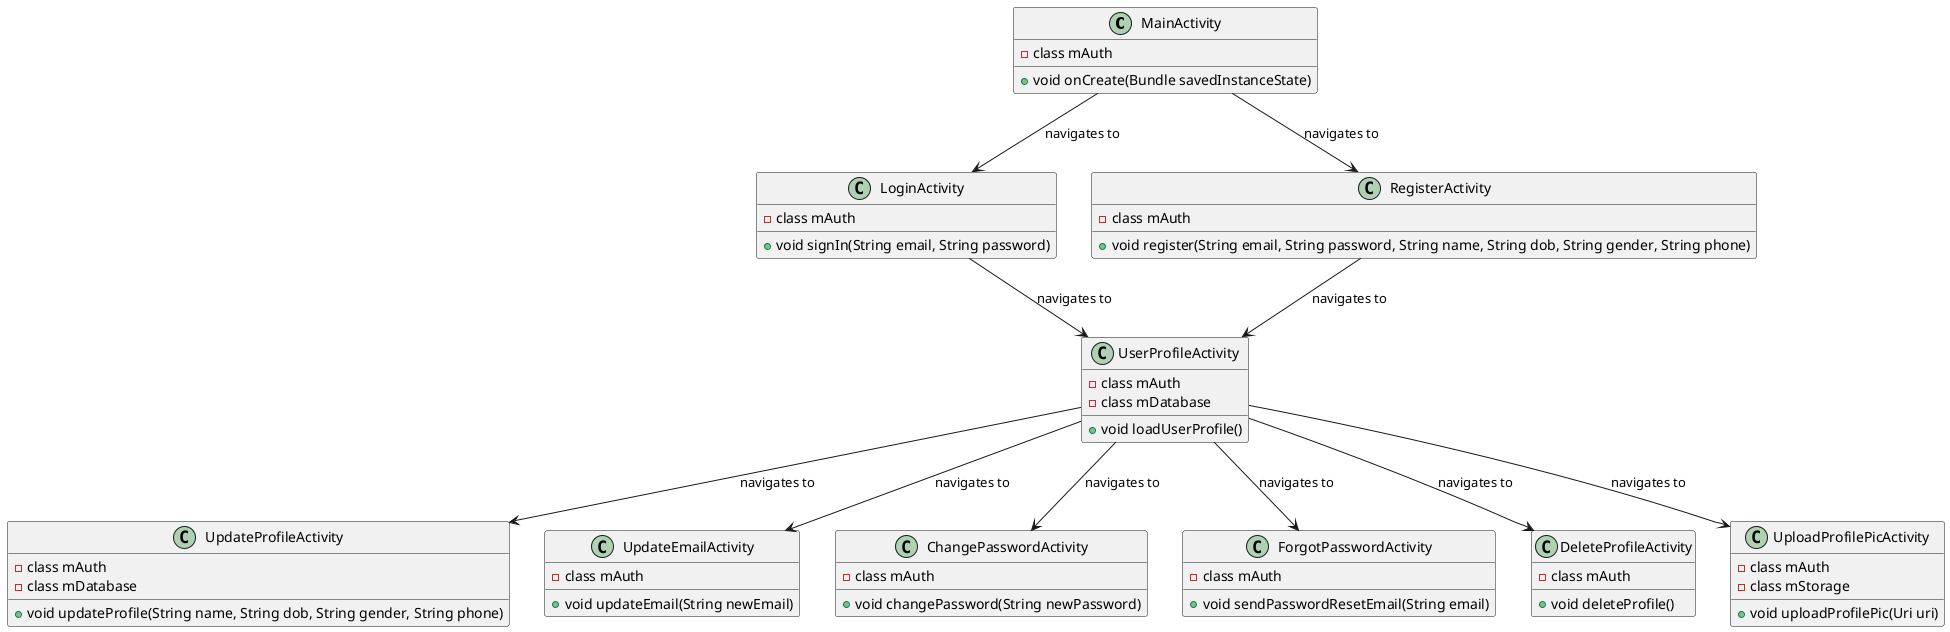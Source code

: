 @startuml

!define FirebaseAuth class
!define DatabaseReference class
!define StorageReference class

class MainActivity {
    - FirebaseAuth mAuth
    + void onCreate(Bundle savedInstanceState)
}

class LoginActivity {
    - FirebaseAuth mAuth
    + void signIn(String email, String password)
}

class RegisterActivity {
    - FirebaseAuth mAuth
    + void register(String email, String password, String name, String dob, String gender, String phone)
}

class UserProfileActivity {
    - FirebaseAuth mAuth
    - DatabaseReference mDatabase
    + void loadUserProfile()
}

class UpdateProfileActivity {
    - FirebaseAuth mAuth
    - DatabaseReference mDatabase
    + void updateProfile(String name, String dob, String gender, String phone)
}

class UpdateEmailActivity {
    - FirebaseAuth mAuth
    + void updateEmail(String newEmail)
}

class ChangePasswordActivity {
    - FirebaseAuth mAuth
    + void changePassword(String newPassword)
}

class ForgotPasswordActivity {
    - FirebaseAuth mAuth
    + void sendPasswordResetEmail(String email)
}

class DeleteProfileActivity {
    - FirebaseAuth mAuth
    + void deleteProfile()
}

class UploadProfilePicActivity {
    - FirebaseAuth mAuth
    - StorageReference mStorage
    + void uploadProfilePic(Uri uri)
}

MainActivity --> LoginActivity : navigates to
MainActivity --> RegisterActivity : navigates to
LoginActivity --> UserProfileActivity : navigates to
RegisterActivity --> UserProfileActivity : navigates to
UserProfileActivity --> UpdateProfileActivity : navigates to
UserProfileActivity --> UpdateEmailActivity : navigates to
UserProfileActivity --> ChangePasswordActivity : navigates to
UserProfileActivity --> ForgotPasswordActivity : navigates to
UserProfileActivity --> DeleteProfileActivity : navigates to
UserProfileActivity --> UploadProfilePicActivity : navigates to

@enduml
